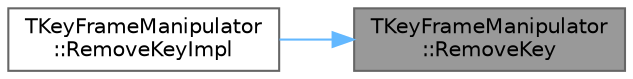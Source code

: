 digraph "TKeyFrameManipulator::RemoveKey"
{
 // INTERACTIVE_SVG=YES
 // LATEX_PDF_SIZE
  bgcolor="transparent";
  edge [fontname=Helvetica,fontsize=10,labelfontname=Helvetica,labelfontsize=10];
  node [fontname=Helvetica,fontsize=10,shape=box,height=0.2,width=0.4];
  rankdir="RL";
  Node1 [id="Node000001",label="TKeyFrameManipulator\l::RemoveKey",height=0.2,width=0.4,color="gray40", fillcolor="grey60", style="filled", fontcolor="black",tooltip="Remove a key that corresponds to the specified key handle."];
  Node1 -> Node2 [id="edge1_Node000001_Node000002",dir="back",color="steelblue1",style="solid",tooltip=" "];
  Node2 [id="Node000002",label="TKeyFrameManipulator\l::RemoveKeyImpl",height=0.2,width=0.4,color="grey40", fillcolor="white", style="filled",URL="$de/d3a/classTKeyFrameManipulator.html#af28700975d0d465fb13b6d38265c03ab",tooltip="Remove a key that corresponds to the specified key handle."];
}
